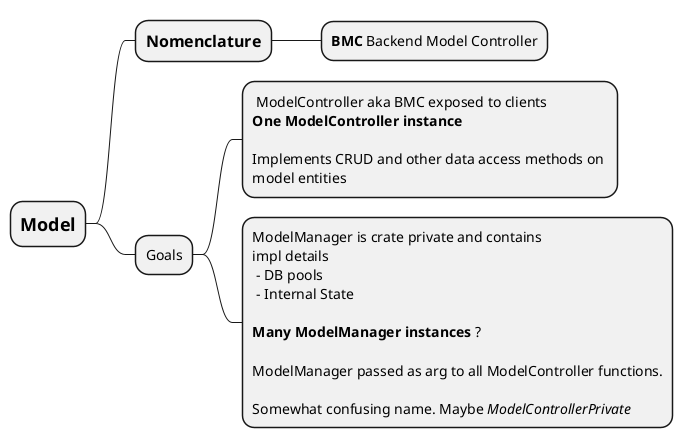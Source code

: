 ```plantuml
@startmindmap
* = Model
** == Nomenclature
*** **BMC** Backend Model Controller

** Goals
***: ModelController aka BMC exposed to clients
**One ModelController instance**

Implements CRUD and other data access methods on 
model entities;

***:ModelManager is crate private and contains 
impl details
 - DB pools
 - Internal State

**Many ModelManager instances** ?

ModelManager passed as arg to all ModelController functions.

Somewhat confusing name. Maybe //ModelControllerPrivate//;

@endmindmap
```